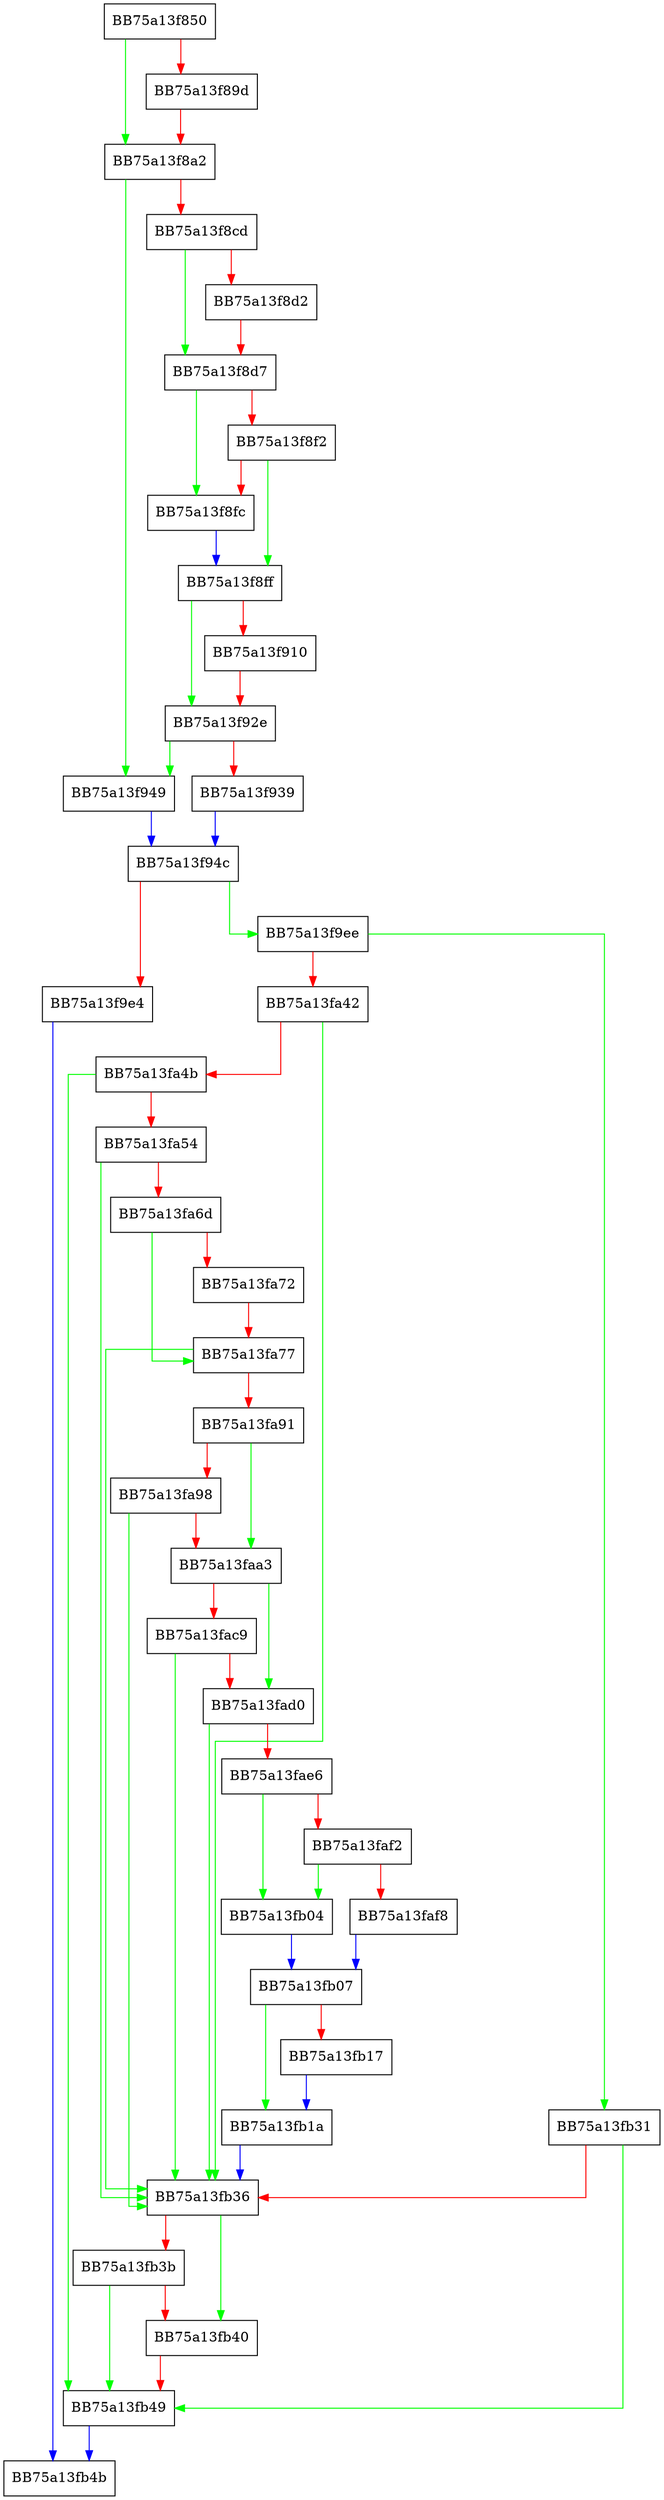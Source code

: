digraph ScanLoopHelper {
  node [shape="box"];
  graph [splines=ortho];
  BB75a13f850 -> BB75a13f8a2 [color="green"];
  BB75a13f850 -> BB75a13f89d [color="red"];
  BB75a13f89d -> BB75a13f8a2 [color="red"];
  BB75a13f8a2 -> BB75a13f949 [color="green"];
  BB75a13f8a2 -> BB75a13f8cd [color="red"];
  BB75a13f8cd -> BB75a13f8d7 [color="green"];
  BB75a13f8cd -> BB75a13f8d2 [color="red"];
  BB75a13f8d2 -> BB75a13f8d7 [color="red"];
  BB75a13f8d7 -> BB75a13f8fc [color="green"];
  BB75a13f8d7 -> BB75a13f8f2 [color="red"];
  BB75a13f8f2 -> BB75a13f8ff [color="green"];
  BB75a13f8f2 -> BB75a13f8fc [color="red"];
  BB75a13f8fc -> BB75a13f8ff [color="blue"];
  BB75a13f8ff -> BB75a13f92e [color="green"];
  BB75a13f8ff -> BB75a13f910 [color="red"];
  BB75a13f910 -> BB75a13f92e [color="red"];
  BB75a13f92e -> BB75a13f949 [color="green"];
  BB75a13f92e -> BB75a13f939 [color="red"];
  BB75a13f939 -> BB75a13f94c [color="blue"];
  BB75a13f949 -> BB75a13f94c [color="blue"];
  BB75a13f94c -> BB75a13f9ee [color="green"];
  BB75a13f94c -> BB75a13f9e4 [color="red"];
  BB75a13f9e4 -> BB75a13fb4b [color="blue"];
  BB75a13f9ee -> BB75a13fb31 [color="green"];
  BB75a13f9ee -> BB75a13fa42 [color="red"];
  BB75a13fa42 -> BB75a13fb36 [color="green"];
  BB75a13fa42 -> BB75a13fa4b [color="red"];
  BB75a13fa4b -> BB75a13fb49 [color="green"];
  BB75a13fa4b -> BB75a13fa54 [color="red"];
  BB75a13fa54 -> BB75a13fb36 [color="green"];
  BB75a13fa54 -> BB75a13fa6d [color="red"];
  BB75a13fa6d -> BB75a13fa77 [color="green"];
  BB75a13fa6d -> BB75a13fa72 [color="red"];
  BB75a13fa72 -> BB75a13fa77 [color="red"];
  BB75a13fa77 -> BB75a13fb36 [color="green"];
  BB75a13fa77 -> BB75a13fa91 [color="red"];
  BB75a13fa91 -> BB75a13faa3 [color="green"];
  BB75a13fa91 -> BB75a13fa98 [color="red"];
  BB75a13fa98 -> BB75a13fb36 [color="green"];
  BB75a13fa98 -> BB75a13faa3 [color="red"];
  BB75a13faa3 -> BB75a13fad0 [color="green"];
  BB75a13faa3 -> BB75a13fac9 [color="red"];
  BB75a13fac9 -> BB75a13fb36 [color="green"];
  BB75a13fac9 -> BB75a13fad0 [color="red"];
  BB75a13fad0 -> BB75a13fb36 [color="green"];
  BB75a13fad0 -> BB75a13fae6 [color="red"];
  BB75a13fae6 -> BB75a13fb04 [color="green"];
  BB75a13fae6 -> BB75a13faf2 [color="red"];
  BB75a13faf2 -> BB75a13fb04 [color="green"];
  BB75a13faf2 -> BB75a13faf8 [color="red"];
  BB75a13faf8 -> BB75a13fb07 [color="blue"];
  BB75a13fb04 -> BB75a13fb07 [color="blue"];
  BB75a13fb07 -> BB75a13fb1a [color="green"];
  BB75a13fb07 -> BB75a13fb17 [color="red"];
  BB75a13fb17 -> BB75a13fb1a [color="blue"];
  BB75a13fb1a -> BB75a13fb36 [color="blue"];
  BB75a13fb31 -> BB75a13fb49 [color="green"];
  BB75a13fb31 -> BB75a13fb36 [color="red"];
  BB75a13fb36 -> BB75a13fb40 [color="green"];
  BB75a13fb36 -> BB75a13fb3b [color="red"];
  BB75a13fb3b -> BB75a13fb49 [color="green"];
  BB75a13fb3b -> BB75a13fb40 [color="red"];
  BB75a13fb40 -> BB75a13fb49 [color="red"];
  BB75a13fb49 -> BB75a13fb4b [color="blue"];
}